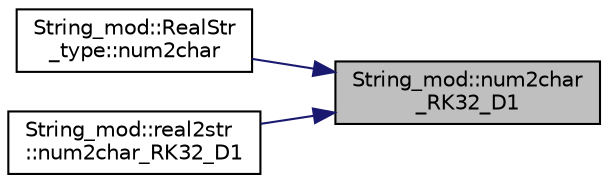 digraph "String_mod::num2char_RK32_D1"
{
 // LATEX_PDF_SIZE
  edge [fontname="Helvetica",fontsize="10",labelfontname="Helvetica",labelfontsize="10"];
  node [fontname="Helvetica",fontsize="10",shape=record];
  rankdir="RL";
  Node1 [label="String_mod::num2char\l_RK32_D1",height=0.2,width=0.4,color="black", fillcolor="grey75", style="filled", fontcolor="black",tooltip="Convert the input value to string, with the requested format, if provided."];
  Node1 -> Node2 [dir="back",color="midnightblue",fontsize="10",style="solid"];
  Node2 [label="String_mod::RealStr\l_type::num2char",height=0.2,width=0.4,color="black", fillcolor="white", style="filled",URL="$structString__mod_1_1RealStr__type.html#abc52e6b5215828ce7edc9dbf6e7defb8",tooltip=" "];
  Node1 -> Node3 [dir="back",color="midnightblue",fontsize="10",style="solid"];
  Node3 [label="String_mod::real2str\l::num2char_RK32_D1",height=0.2,width=0.4,color="black", fillcolor="white", style="filled",URL="$interfaceString__mod_1_1real2str.html#a6e6393c78bde3f67852c80c0ec3e89c3",tooltip="Convert the input value to string, with the requested format, if provided."];
}
